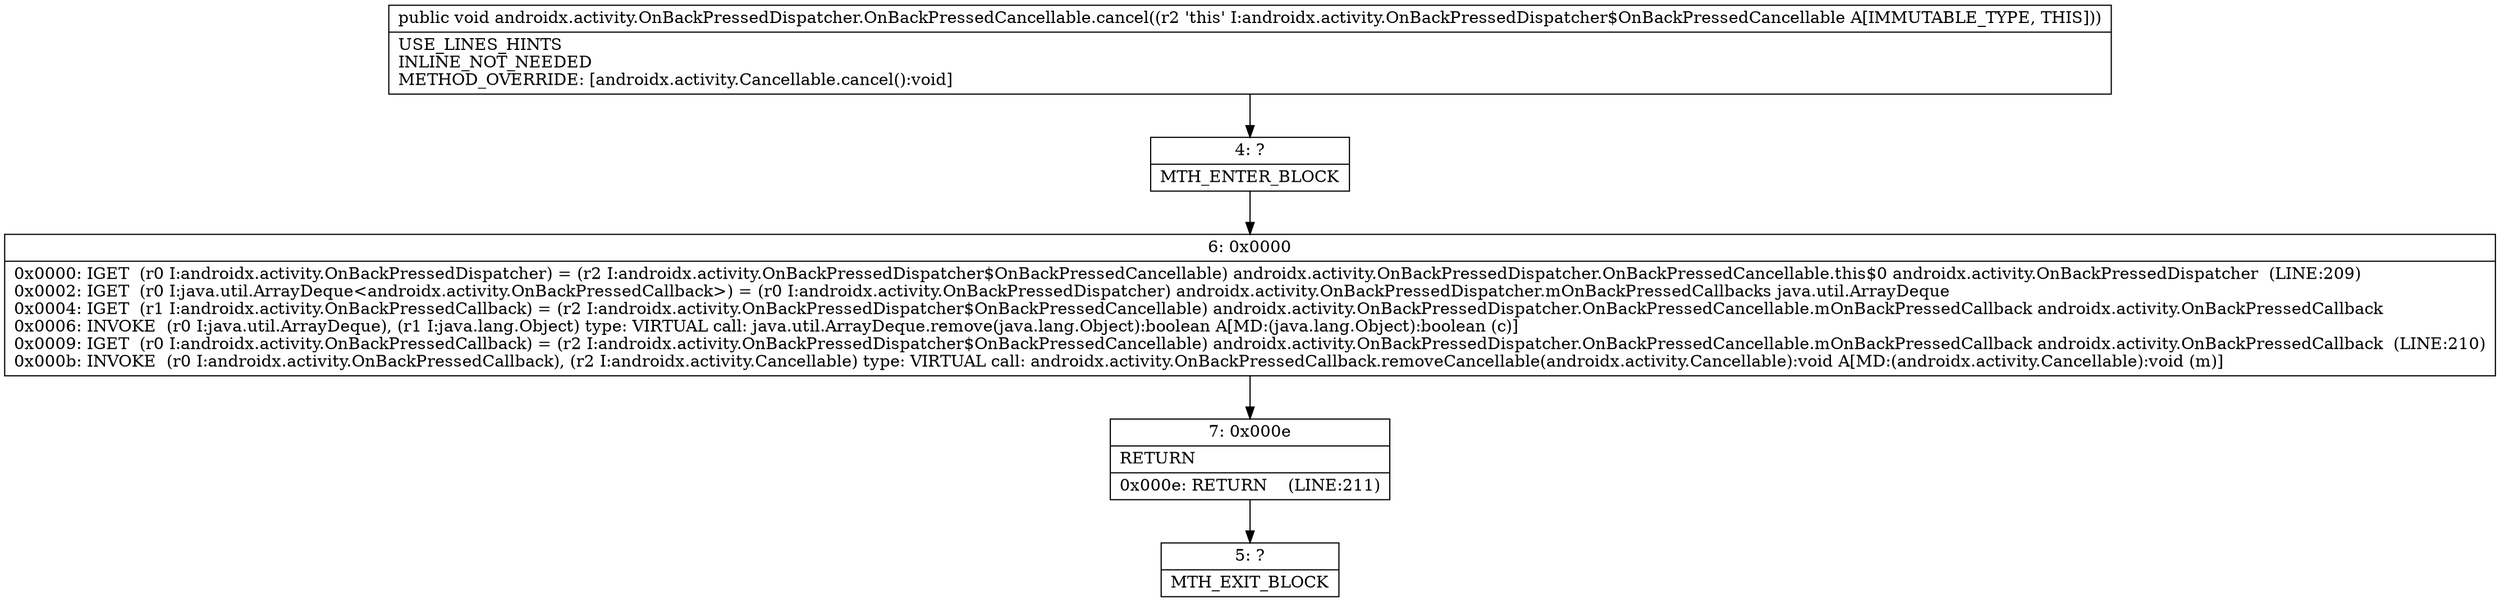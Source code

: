 digraph "CFG forandroidx.activity.OnBackPressedDispatcher.OnBackPressedCancellable.cancel()V" {
Node_4 [shape=record,label="{4\:\ ?|MTH_ENTER_BLOCK\l}"];
Node_6 [shape=record,label="{6\:\ 0x0000|0x0000: IGET  (r0 I:androidx.activity.OnBackPressedDispatcher) = (r2 I:androidx.activity.OnBackPressedDispatcher$OnBackPressedCancellable) androidx.activity.OnBackPressedDispatcher.OnBackPressedCancellable.this$0 androidx.activity.OnBackPressedDispatcher  (LINE:209)\l0x0002: IGET  (r0 I:java.util.ArrayDeque\<androidx.activity.OnBackPressedCallback\>) = (r0 I:androidx.activity.OnBackPressedDispatcher) androidx.activity.OnBackPressedDispatcher.mOnBackPressedCallbacks java.util.ArrayDeque \l0x0004: IGET  (r1 I:androidx.activity.OnBackPressedCallback) = (r2 I:androidx.activity.OnBackPressedDispatcher$OnBackPressedCancellable) androidx.activity.OnBackPressedDispatcher.OnBackPressedCancellable.mOnBackPressedCallback androidx.activity.OnBackPressedCallback \l0x0006: INVOKE  (r0 I:java.util.ArrayDeque), (r1 I:java.lang.Object) type: VIRTUAL call: java.util.ArrayDeque.remove(java.lang.Object):boolean A[MD:(java.lang.Object):boolean (c)]\l0x0009: IGET  (r0 I:androidx.activity.OnBackPressedCallback) = (r2 I:androidx.activity.OnBackPressedDispatcher$OnBackPressedCancellable) androidx.activity.OnBackPressedDispatcher.OnBackPressedCancellable.mOnBackPressedCallback androidx.activity.OnBackPressedCallback  (LINE:210)\l0x000b: INVOKE  (r0 I:androidx.activity.OnBackPressedCallback), (r2 I:androidx.activity.Cancellable) type: VIRTUAL call: androidx.activity.OnBackPressedCallback.removeCancellable(androidx.activity.Cancellable):void A[MD:(androidx.activity.Cancellable):void (m)]\l}"];
Node_7 [shape=record,label="{7\:\ 0x000e|RETURN\l|0x000e: RETURN    (LINE:211)\l}"];
Node_5 [shape=record,label="{5\:\ ?|MTH_EXIT_BLOCK\l}"];
MethodNode[shape=record,label="{public void androidx.activity.OnBackPressedDispatcher.OnBackPressedCancellable.cancel((r2 'this' I:androidx.activity.OnBackPressedDispatcher$OnBackPressedCancellable A[IMMUTABLE_TYPE, THIS]))  | USE_LINES_HINTS\lINLINE_NOT_NEEDED\lMETHOD_OVERRIDE: [androidx.activity.Cancellable.cancel():void]\l}"];
MethodNode -> Node_4;Node_4 -> Node_6;
Node_6 -> Node_7;
Node_7 -> Node_5;
}

